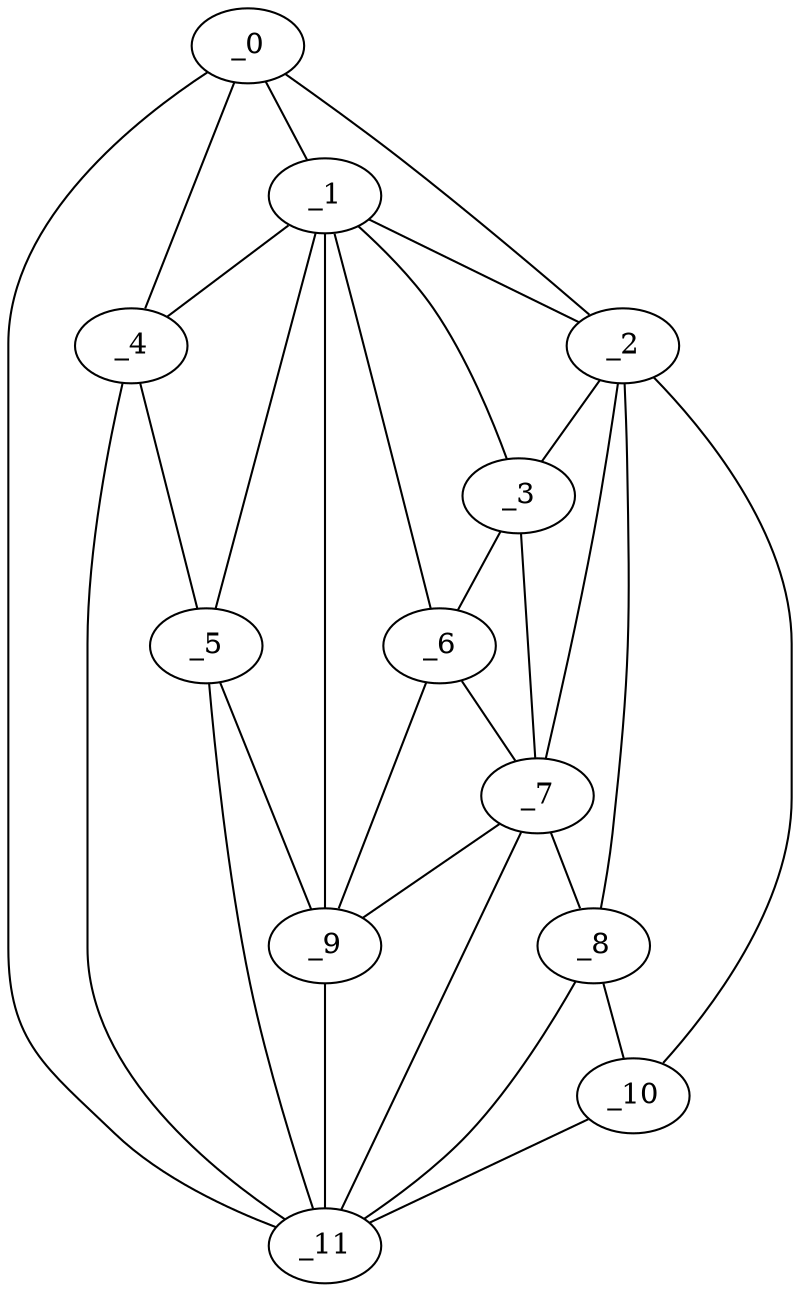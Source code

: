 graph "obj52__260.gxl" {
	_0	 [x=56,
		y=2];
	_1	 [x=72,
		y=55];
	_0 -- _1	 [valence=2];
	_2	 [x=73,
		y=97];
	_0 -- _2	 [valence=1];
	_4	 [x=77,
		y=28];
	_0 -- _4	 [valence=2];
	_11	 [x=92,
		y=40];
	_0 -- _11	 [valence=1];
	_1 -- _2	 [valence=2];
	_3	 [x=76,
		y=76];
	_1 -- _3	 [valence=2];
	_1 -- _4	 [valence=2];
	_5	 [x=80,
		y=35];
	_1 -- _5	 [valence=1];
	_6	 [x=80,
		y=62];
	_1 -- _6	 [valence=2];
	_9	 [x=85,
		y=52];
	_1 -- _9	 [valence=2];
	_2 -- _3	 [valence=1];
	_7	 [x=80,
		y=86];
	_2 -- _7	 [valence=1];
	_8	 [x=82,
		y=109];
	_2 -- _8	 [valence=2];
	_10	 [x=85,
		y=122];
	_2 -- _10	 [valence=1];
	_3 -- _6	 [valence=2];
	_3 -- _7	 [valence=1];
	_4 -- _5	 [valence=2];
	_4 -- _11	 [valence=2];
	_5 -- _9	 [valence=2];
	_5 -- _11	 [valence=1];
	_6 -- _7	 [valence=2];
	_6 -- _9	 [valence=2];
	_7 -- _8	 [valence=2];
	_7 -- _9	 [valence=1];
	_7 -- _11	 [valence=1];
	_8 -- _10	 [valence=1];
	_8 -- _11	 [valence=1];
	_9 -- _11	 [valence=2];
	_10 -- _11	 [valence=1];
}
